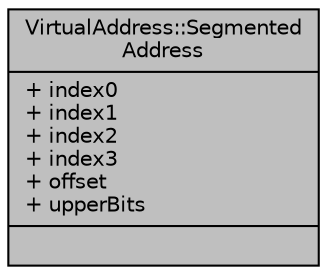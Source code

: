 digraph "VirtualAddress::SegmentedAddress"
{
  edge [fontname="Helvetica",fontsize="10",labelfontname="Helvetica",labelfontsize="10"];
  node [fontname="Helvetica",fontsize="10",shape=record];
  Node829 [label="{VirtualAddress::Segmented\lAddress\n|+ index0\l+ index1\l+ index2\l+ index3\l+ offset\l+ upperBits\l|}",height=0.2,width=0.4,color="black", fillcolor="grey75", style="filled", fontcolor="black"];
}
